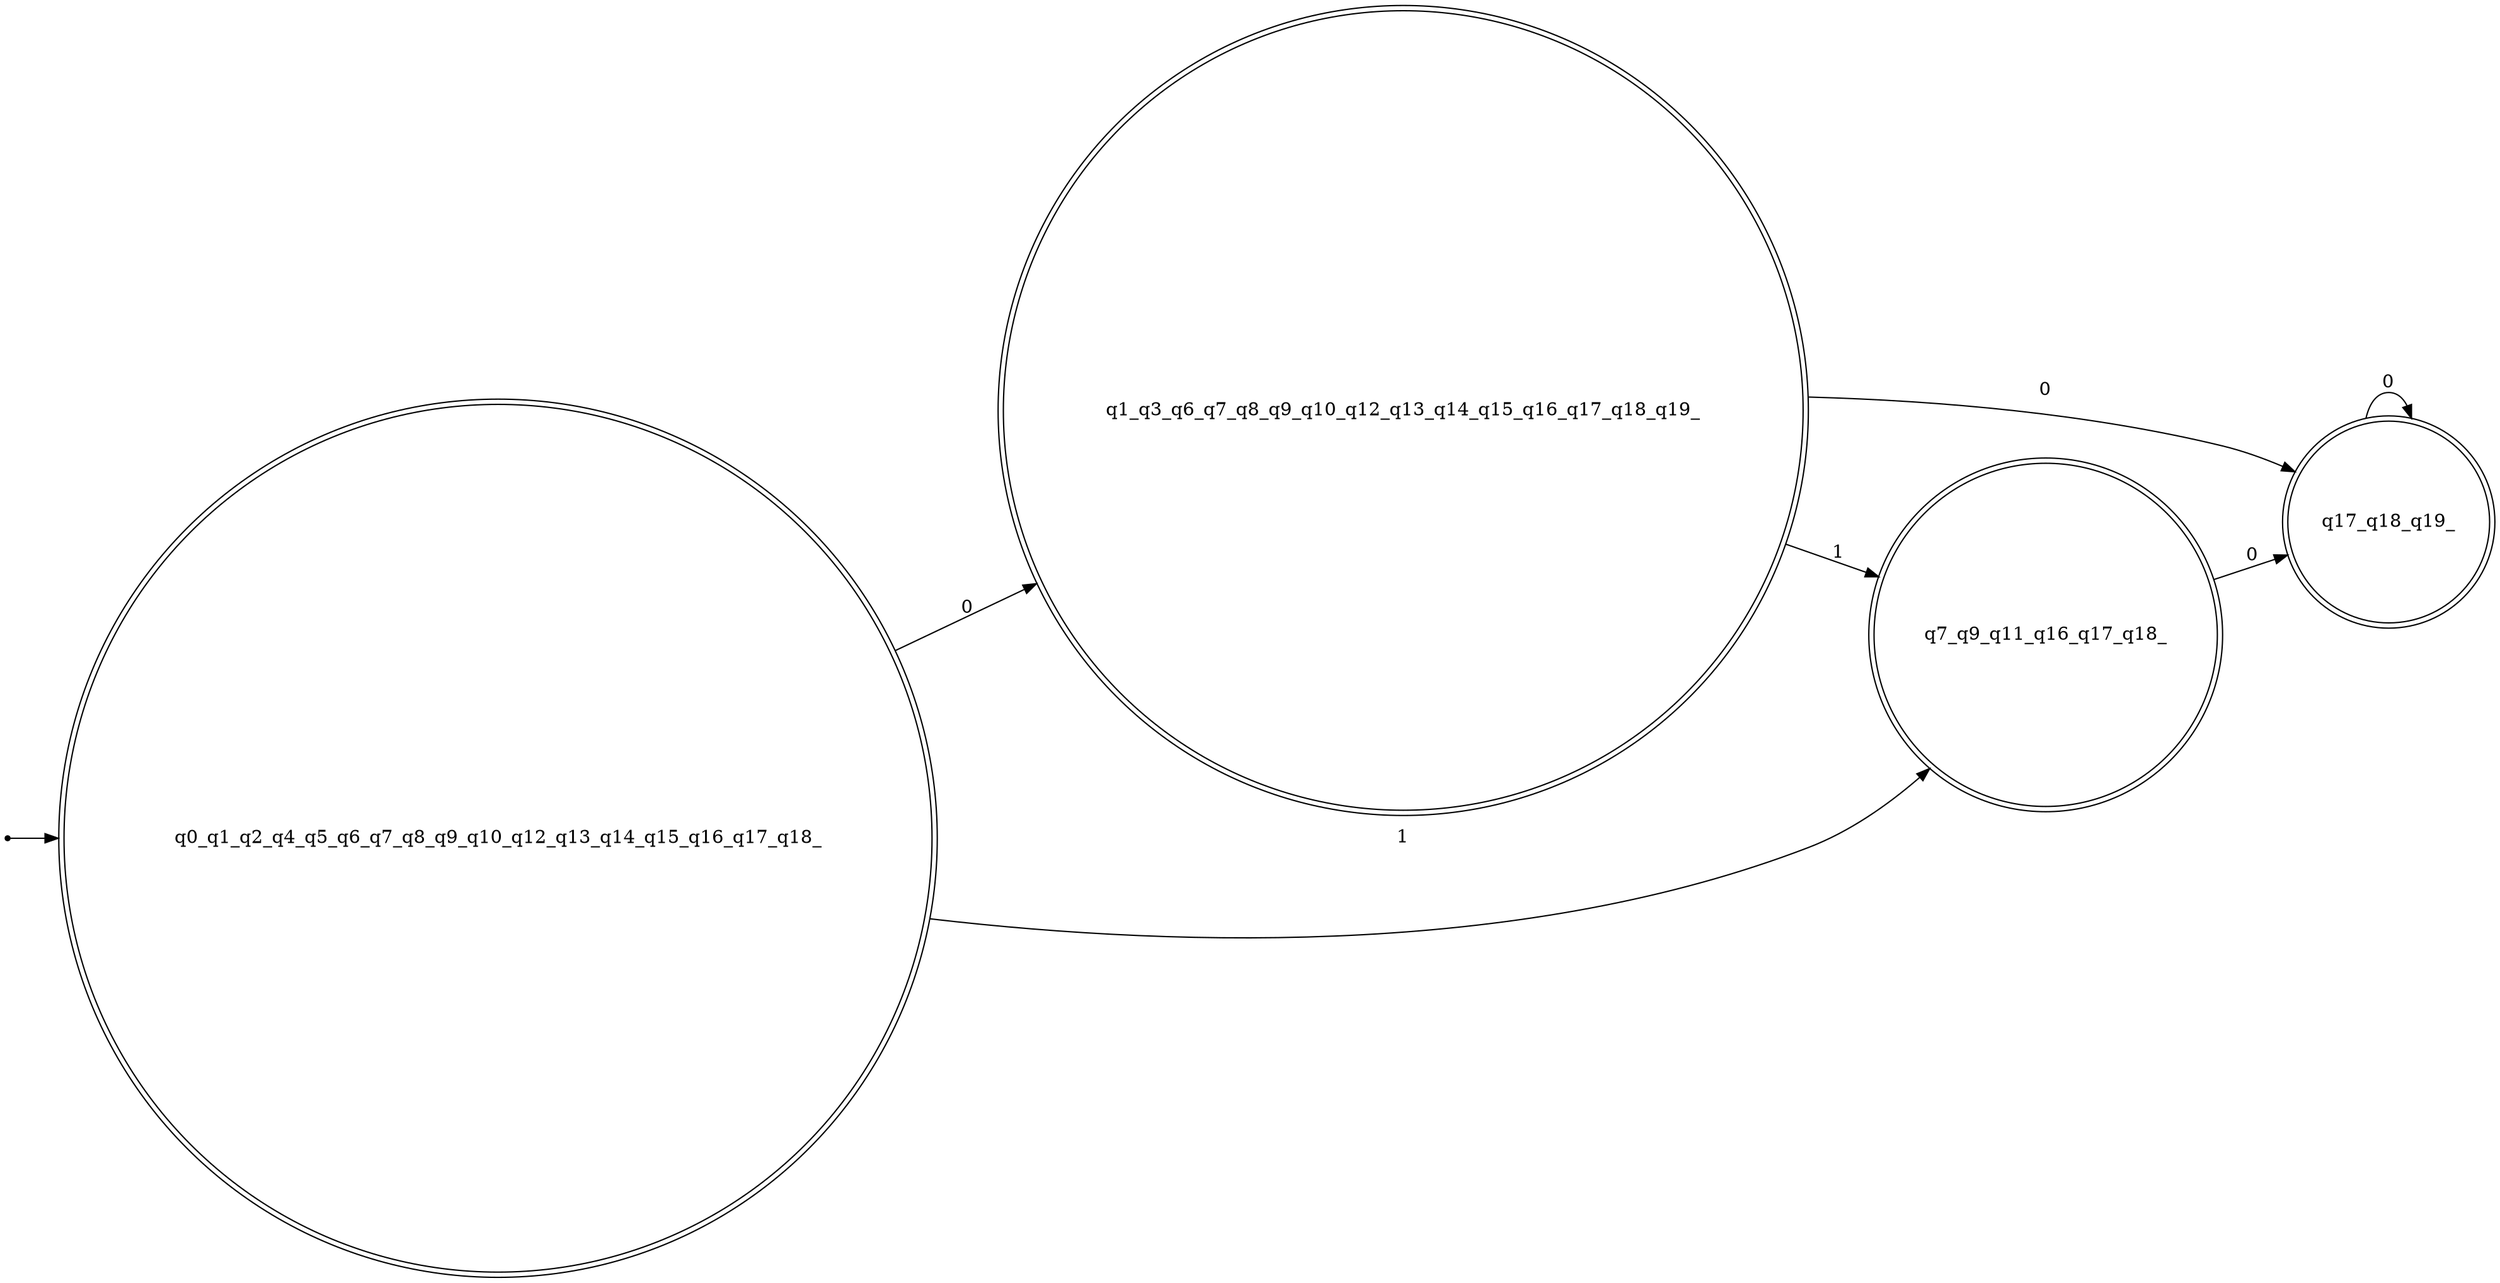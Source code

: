 digraph DFA {
  rankdir=LR;
  node [shape=circle];
  s [shape=point];
  s -> q0_q1_q2_q4_q5_q6_q7_q8_q9_q10_q12_q13_q14_q15_q16_q17_q18_;
  q17_q18_q19_ [shape=doublecircle];
  q0_q1_q2_q4_q5_q6_q7_q8_q9_q10_q12_q13_q14_q15_q16_q17_q18_ [shape=doublecircle];
  q1_q3_q6_q7_q8_q9_q10_q12_q13_q14_q15_q16_q17_q18_q19_ [shape=doublecircle];
  q7_q9_q11_q16_q17_q18_ [shape=doublecircle];
  q0_q1_q2_q4_q5_q6_q7_q8_q9_q10_q12_q13_q14_q15_q16_q17_q18_ -> q1_q3_q6_q7_q8_q9_q10_q12_q13_q14_q15_q16_q17_q18_q19_ [label="0"];
  q0_q1_q2_q4_q5_q6_q7_q8_q9_q10_q12_q13_q14_q15_q16_q17_q18_ -> q7_q9_q11_q16_q17_q18_ [label="1"];
  q1_q3_q6_q7_q8_q9_q10_q12_q13_q14_q15_q16_q17_q18_q19_ -> q17_q18_q19_ [label="0"];
  q1_q3_q6_q7_q8_q9_q10_q12_q13_q14_q15_q16_q17_q18_q19_ -> q7_q9_q11_q16_q17_q18_ [label="1"];
  q7_q9_q11_q16_q17_q18_ -> q17_q18_q19_ [label="0"];
  q17_q18_q19_ -> q17_q18_q19_ [label="0"];
}
